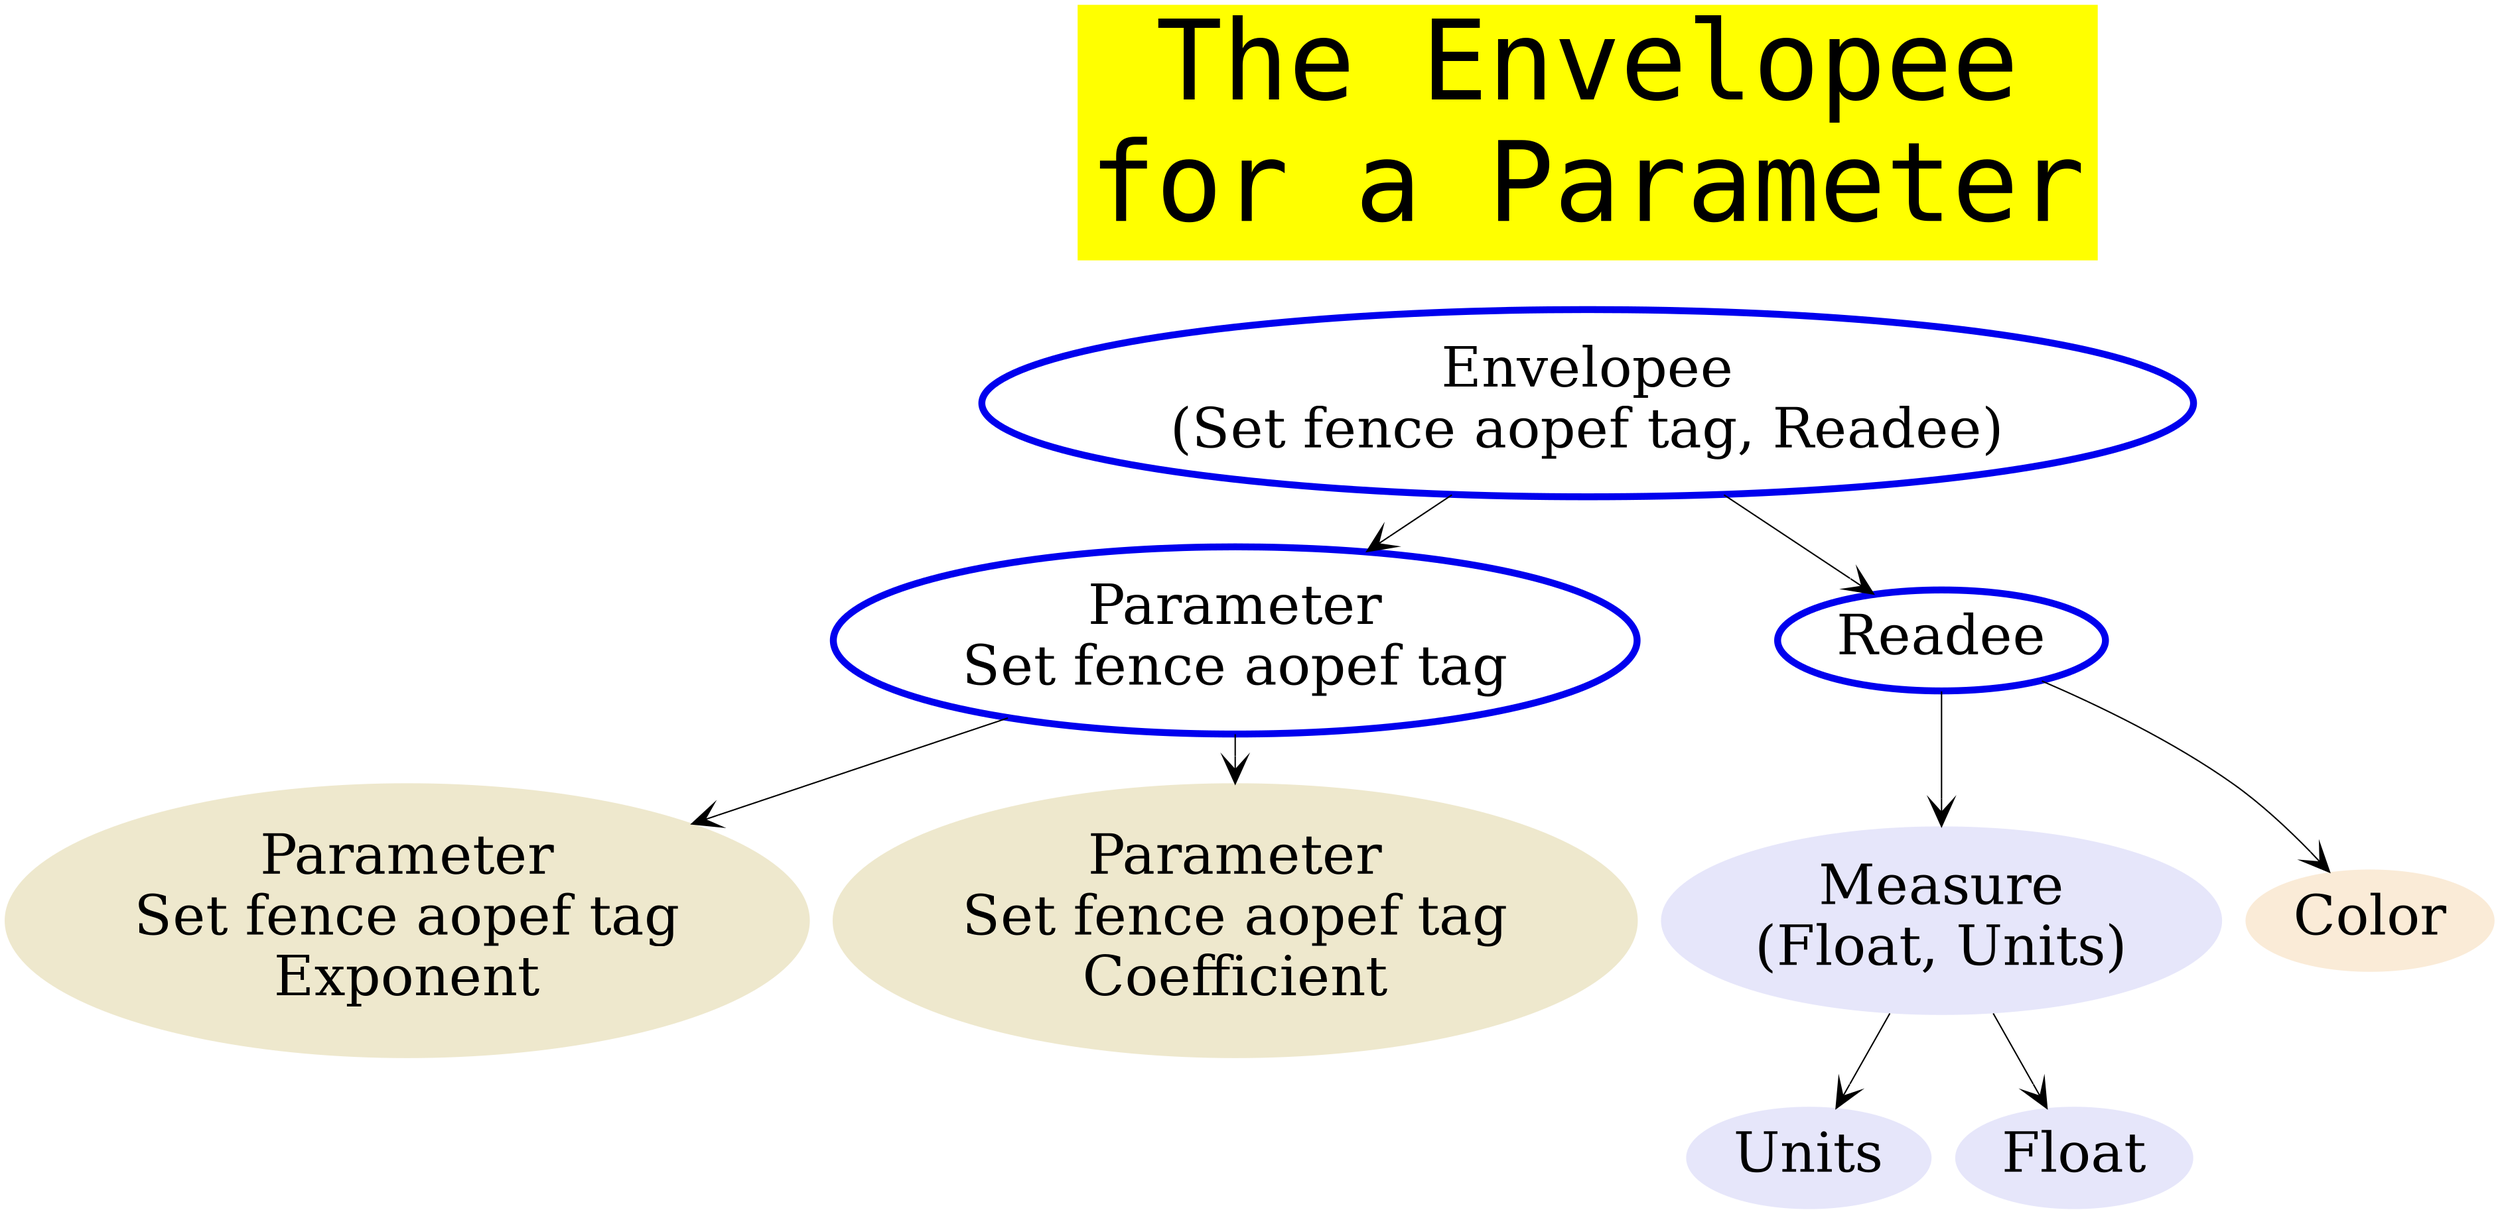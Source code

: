 digraph Frames {
                size="40,15";
                edge [arrowhead = "vee", arrowsize = "2.0", style="solid", taillabel = ""];
		node [fontsize=40];		

  Title [
  	label = "The Envelopee\nfor a Parameter", fontsize=80, shape=box, fontname=Courier, color=yellow, style=filled
  ];

  "Envelopee\n(Set fence aopef tag, Readee)" [color=blue2, style="setlinewidth(5)"];
  "Parameter\nSet fence aopef tag" [color=blue2, style="setlinewidth(5)"];
  "Parameter\nSet fence aopef tag\nExponent" [color=cornsilk2, style=filled];
  "Parameter\nSet fence aopef tag\nCoefficient" [color=cornsilk2, style=filled];		   
  "Readee" [color=blue2, style="setlinewidth(5)"];
  "Measure\n(Float, Units)" [color=lavender, style=filled];
  "Units" [color=lavender, style=filled];
  "Float" [color=lavender, style=filled];
  "Color" [color=antiquewhite, style=filled];

  Title -> "Envelopee\n(Set fence aopef tag, Readee)" [ style="invis", width = 5];

	"Envelopee\n(Set fence aopef tag, Readee)" ->	"Parameter\nSet fence aopef tag";
	"Envelopee\n(Set fence aopef tag, Readee)" ->	"Readee";
	"Parameter\nSet fence aopef tag" -> "Parameter\nSet fence aopef tag\nExponent";		   
	"Parameter\nSet fence aopef tag" -> "Parameter\nSet fence aopef tag\nCoefficient";		   
	"Readee" ->	"Measure\n(Float, Units)";
	"Readee" ->	"Color";
	"Measure\n(Float, Units)" ->	"Float";
	"Measure\n(Float, Units)" ->	"Units";
	

}

